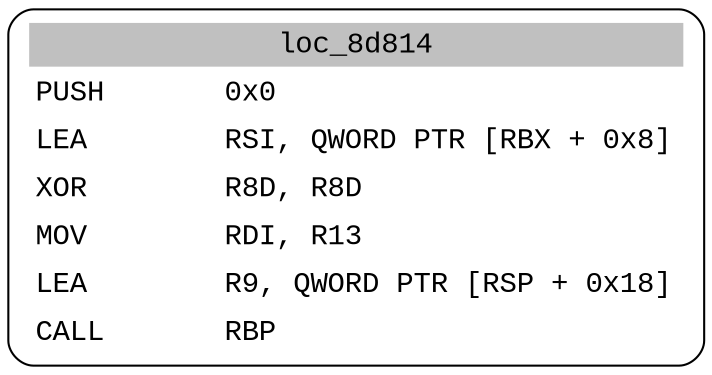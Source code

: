 digraph asm_graph {
1941 [
shape="Mrecord" fontname="Courier New"label =<<table border="0" cellborder="0" cellpadding="3"><tr><td align="center" colspan="2" bgcolor="grey">loc_8d814</td></tr><tr><td align="left">PUSH       0x0</td></tr><tr><td align="left">LEA        RSI, QWORD PTR [RBX + 0x8]</td></tr><tr><td align="left">XOR        R8D, R8D</td></tr><tr><td align="left">MOV        RDI, R13</td></tr><tr><td align="left">LEA        R9, QWORD PTR [RSP + 0x18]</td></tr><tr><td align="left">CALL       RBP</td></tr></table>> ];
}